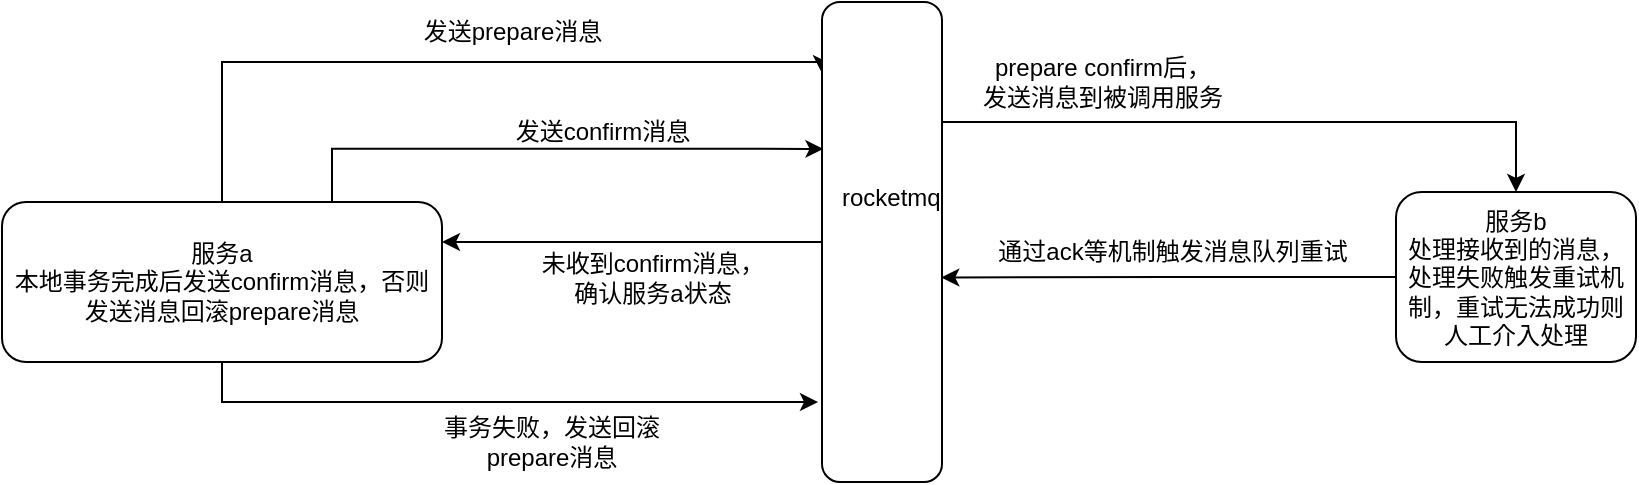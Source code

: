 <mxfile version="12.9.9" type="github"><diagram id="9mKEWAKPVWhDEP3Ej_Bq" name="第 1 页"><mxGraphModel dx="1052" dy="555" grid="1" gridSize="10" guides="1" tooltips="1" connect="1" arrows="1" fold="1" page="1" pageScale="1" pageWidth="827" pageHeight="1169" math="0" shadow="0"><root><mxCell id="0"/><mxCell id="1" parent="0"/><mxCell id="HOqA52jlTod8UbmtbSxj-6" style="edgeStyle=orthogonalEdgeStyle;rounded=0;orthogonalLoop=1;jettySize=auto;html=1;exitX=0.5;exitY=0;exitDx=0;exitDy=0;entryX=-0.001;entryY=0.148;entryDx=0;entryDy=0;entryPerimeter=0;" parent="1" source="mj8fQWlGjhANZnwJFk82-1" target="mj8fQWlGjhANZnwJFk82-3" edge="1"><mxGeometry relative="1" as="geometry"><Array as="points"><mxPoint x="240" y="140"/><mxPoint x="540" y="140"/></Array></mxGeometry></mxCell><mxCell id="HOqA52jlTod8UbmtbSxj-8" style="edgeStyle=orthogonalEdgeStyle;rounded=0;orthogonalLoop=1;jettySize=auto;html=1;exitX=0.5;exitY=1;exitDx=0;exitDy=0;" parent="1" source="mj8fQWlGjhANZnwJFk82-1" edge="1"><mxGeometry relative="1" as="geometry"><mxPoint x="538" y="310" as="targetPoint"/><Array as="points"><mxPoint x="240" y="310"/></Array></mxGeometry></mxCell><mxCell id="kA58cW_4YAjaeUpNJjDU-18" style="edgeStyle=orthogonalEdgeStyle;rounded=0;orthogonalLoop=1;jettySize=auto;html=1;exitX=0.75;exitY=0;exitDx=0;exitDy=0;entryX=0.012;entryY=0.306;entryDx=0;entryDy=0;entryPerimeter=0;" parent="1" source="mj8fQWlGjhANZnwJFk82-1" target="mj8fQWlGjhANZnwJFk82-3" edge="1"><mxGeometry relative="1" as="geometry"/></mxCell><mxCell id="mj8fQWlGjhANZnwJFk82-1" value="服务a&lt;br&gt;本地事务完成后发送confirm消息，否则发送消息回滚prepare消息" style="rounded=1;whiteSpace=wrap;html=1;" parent="1" vertex="1"><mxGeometry x="130" y="210" width="220" height="80" as="geometry"/></mxCell><mxCell id="kA58cW_4YAjaeUpNJjDU-6" style="edgeStyle=orthogonalEdgeStyle;rounded=0;orthogonalLoop=1;jettySize=auto;html=1;exitX=1;exitY=0.25;exitDx=0;exitDy=0;entryX=0.5;entryY=0;entryDx=0;entryDy=0;" parent="1" source="mj8fQWlGjhANZnwJFk82-3" target="HOqA52jlTod8UbmtbSxj-4" edge="1"><mxGeometry relative="1" as="geometry"><Array as="points"><mxPoint x="887" y="170"/></Array></mxGeometry></mxCell><mxCell id="kA58cW_4YAjaeUpNJjDU-19" style="edgeStyle=orthogonalEdgeStyle;rounded=0;orthogonalLoop=1;jettySize=auto;html=1;exitX=0;exitY=0.5;exitDx=0;exitDy=0;entryX=1;entryY=0.25;entryDx=0;entryDy=0;" parent="1" source="mj8fQWlGjhANZnwJFk82-3" target="mj8fQWlGjhANZnwJFk82-1" edge="1"><mxGeometry relative="1" as="geometry"/></mxCell><mxCell id="mj8fQWlGjhANZnwJFk82-3" value="" style="rounded=1;whiteSpace=wrap;html=1;" parent="1" vertex="1"><mxGeometry x="540" y="110" width="60" height="240" as="geometry"/></mxCell><mxCell id="HOqA52jlTod8UbmtbSxj-1" value="事务失败，发送回滚prepare消息" style="text;html=1;strokeColor=none;fillColor=none;align=center;verticalAlign=middle;whiteSpace=wrap;rounded=0;" parent="1" vertex="1"><mxGeometry x="350" y="320" width="110" height="20" as="geometry"/></mxCell><mxCell id="HOqA52jlTod8UbmtbSxj-15" value="rocketmq" style="text;html=1;strokeColor=none;fillColor=none;align=left;verticalAlign=middle;whiteSpace=wrap;rounded=0;direction=east;horizontal=0;flipH=1;flipV=1;rotation=90;" parent="1" vertex="1"><mxGeometry x="570" y="175" width="20" height="65" as="geometry"/></mxCell><mxCell id="kA58cW_4YAjaeUpNJjDU-9" value="" style="edgeStyle=orthogonalEdgeStyle;rounded=0;orthogonalLoop=1;jettySize=auto;html=1;entryX=0.994;entryY=0.574;entryDx=0;entryDy=0;entryPerimeter=0;" parent="1" source="HOqA52jlTod8UbmtbSxj-4" target="mj8fQWlGjhANZnwJFk82-3" edge="1"><mxGeometry relative="1" as="geometry"><mxPoint x="620" y="247.5" as="targetPoint"/></mxGeometry></mxCell><mxCell id="HOqA52jlTod8UbmtbSxj-4" value="服务b&lt;br&gt;处理接收到的消息，处理失败触发重试机制，重试无法成功则人工介入处理" style="rounded=1;whiteSpace=wrap;html=1;" parent="1" vertex="1"><mxGeometry x="827" y="205" width="120" height="85" as="geometry"/></mxCell><mxCell id="HOqA52jlTod8UbmtbSxj-7" value="发送prepare消息" style="text;html=1;align=center;verticalAlign=middle;resizable=0;points=[];autosize=1;" parent="1" vertex="1"><mxGeometry x="330" y="115" width="110" height="20" as="geometry"/></mxCell><mxCell id="HOqA52jlTod8UbmtbSxj-9" value="发送confirm消息" style="text;html=1;align=center;verticalAlign=middle;resizable=0;points=[];autosize=1;" parent="1" vertex="1"><mxGeometry x="380" y="165" width="100" height="20" as="geometry"/></mxCell><mxCell id="kA58cW_4YAjaeUpNJjDU-7" value="prepare confirm后，&lt;br&gt;发送消息到被调用服务" style="text;html=1;align=center;verticalAlign=middle;resizable=0;points=[];autosize=1;" parent="1" vertex="1"><mxGeometry x="610" y="135" width="140" height="30" as="geometry"/></mxCell><mxCell id="kA58cW_4YAjaeUpNJjDU-10" value="通过ack等机制触发消息队列重试" style="text;html=1;align=center;verticalAlign=middle;resizable=0;points=[];autosize=1;" parent="1" vertex="1"><mxGeometry x="620" y="225" width="190" height="20" as="geometry"/></mxCell><mxCell id="kA58cW_4YAjaeUpNJjDU-20" value="未收到confirm消息，&lt;br&gt;确认服务a状态" style="text;html=1;align=center;verticalAlign=middle;resizable=0;points=[];autosize=1;" parent="1" vertex="1"><mxGeometry x="390" y="232.5" width="130" height="30" as="geometry"/></mxCell></root></mxGraphModel></diagram></mxfile>